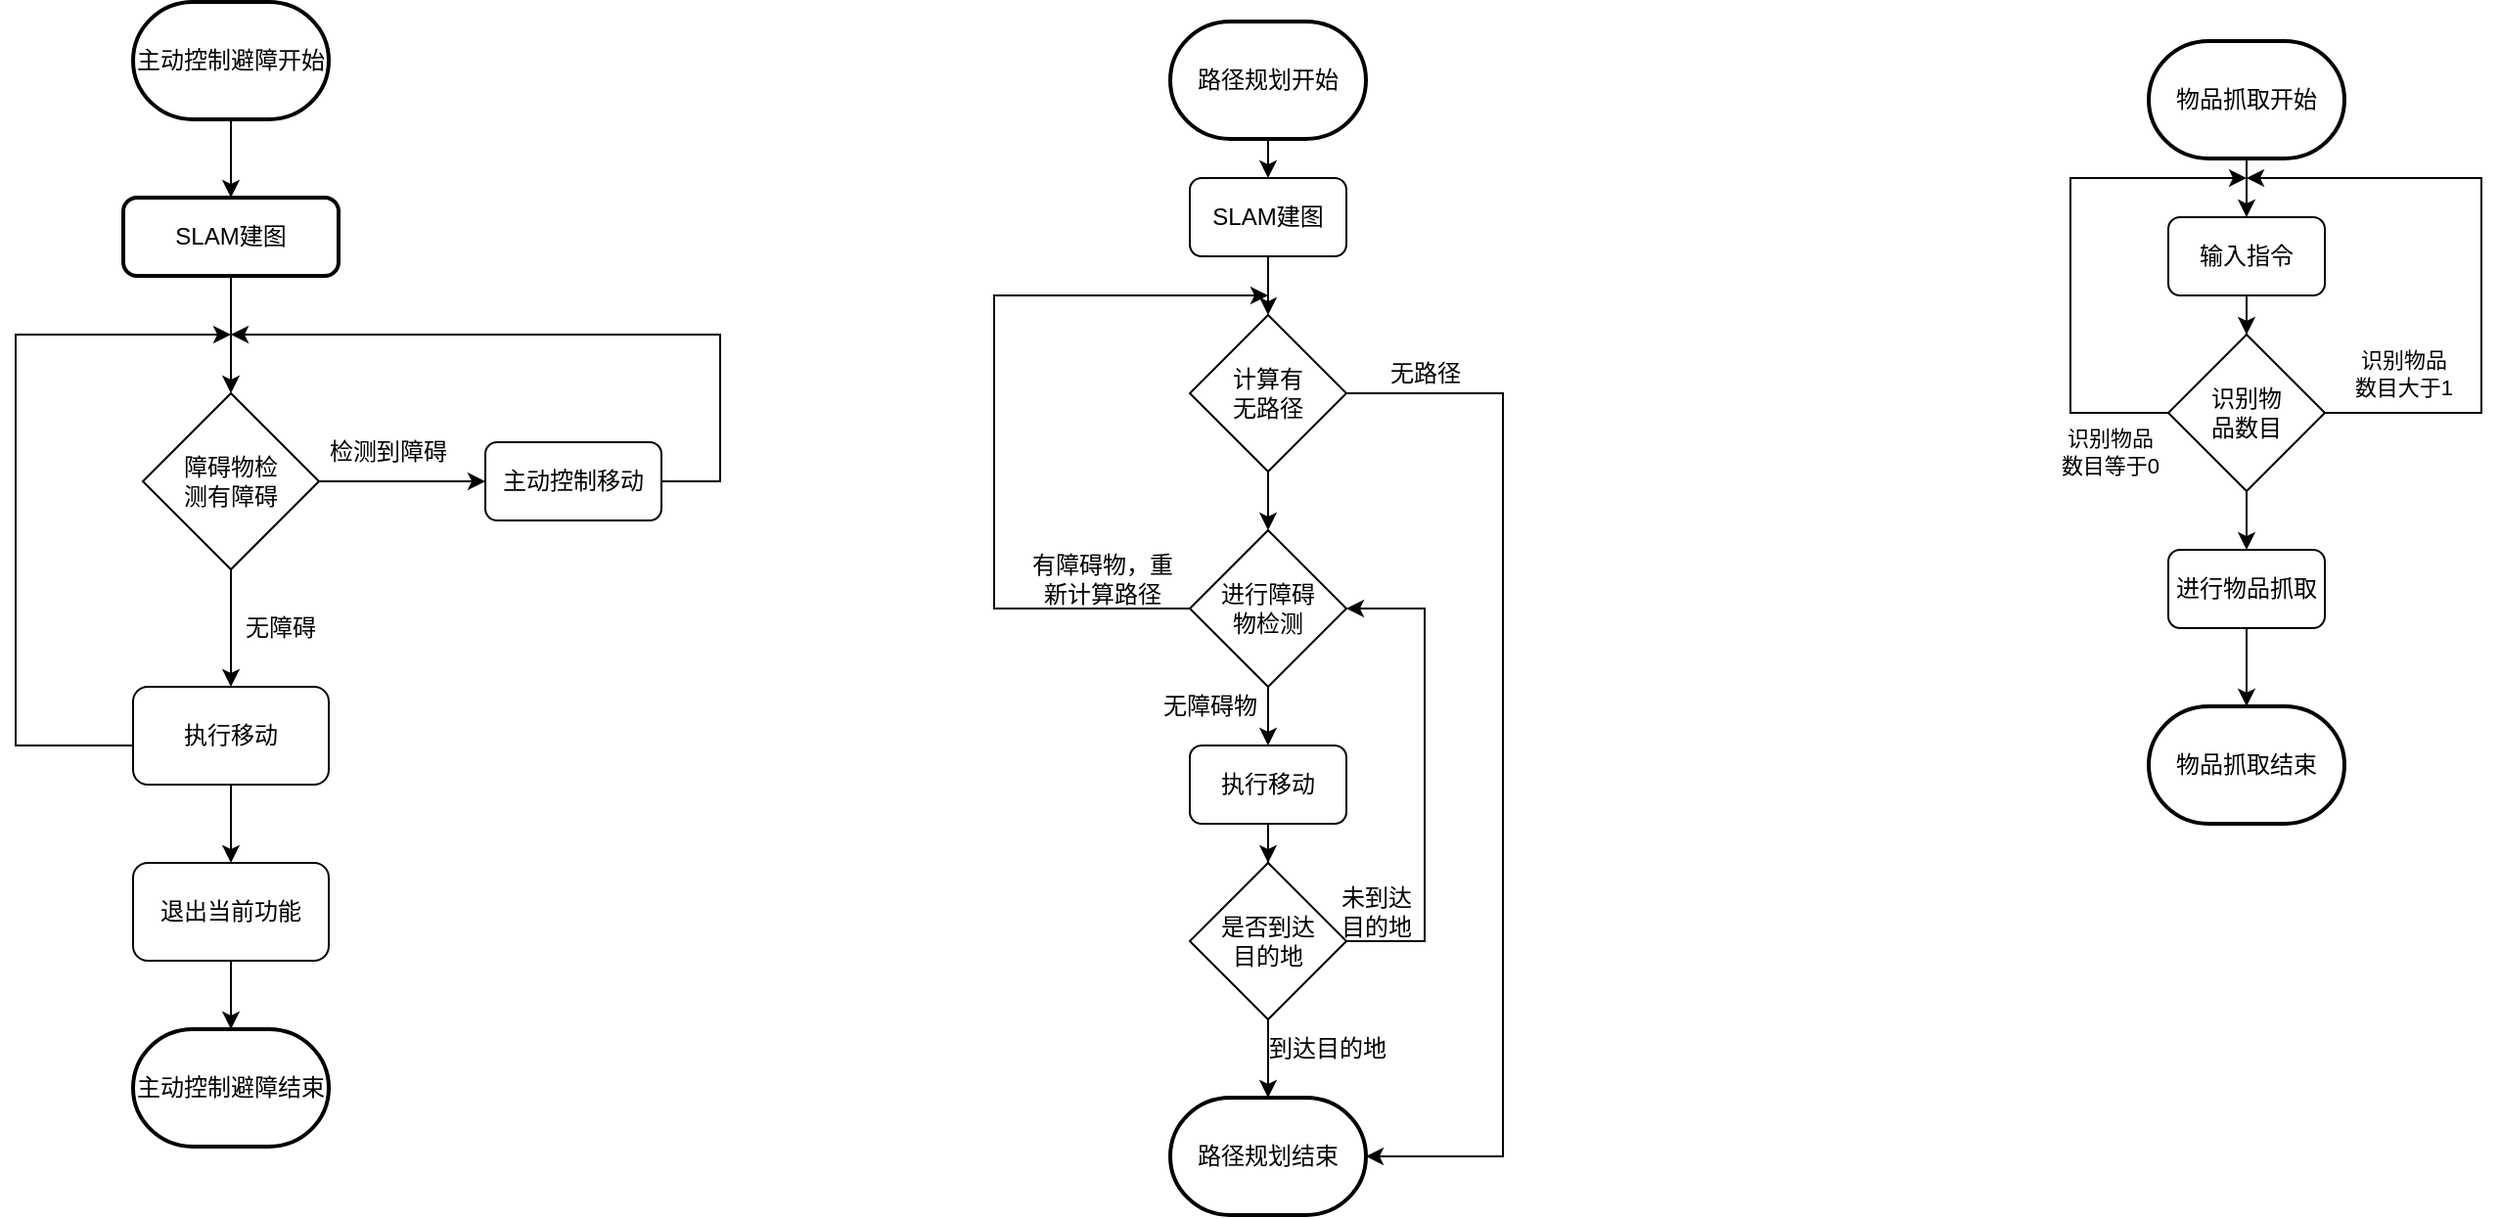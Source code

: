 <mxfile version="12.9.14" type="device" pages="3"><diagram id="C5RBs43oDa-KdzZeNtuy" name="Page-1"><mxGraphModel dx="920" dy="514" grid="1" gridSize="10" guides="1" tooltips="1" connect="1" arrows="1" fold="1" page="1" pageScale="1" pageWidth="3300" pageHeight="4681" math="0" shadow="0"><root><mxCell id="WIyWlLk6GJQsqaUBKTNV-0"/><mxCell id="WIyWlLk6GJQsqaUBKTNV-1" parent="WIyWlLk6GJQsqaUBKTNV-0"/><mxCell id="V5_EeG4svaWIVOtKFtcC-7" style="edgeStyle=orthogonalEdgeStyle;rounded=0;orthogonalLoop=1;jettySize=auto;html=1;entryX=0.5;entryY=0;entryDx=0;entryDy=0;" edge="1" parent="WIyWlLk6GJQsqaUBKTNV-1" source="V5_EeG4svaWIVOtKFtcC-1" target="V5_EeG4svaWIVOtKFtcC-6"><mxGeometry relative="1" as="geometry"/></mxCell><mxCell id="V5_EeG4svaWIVOtKFtcC-1" value="主动控制避障开始" style="strokeWidth=2;html=1;shape=mxgraph.flowchart.terminator;whiteSpace=wrap;" vertex="1" parent="WIyWlLk6GJQsqaUBKTNV-1"><mxGeometry x="170" y="60" width="100" height="60" as="geometry"/></mxCell><mxCell id="V5_EeG4svaWIVOtKFtcC-2" value="主动控制避障结束" style="strokeWidth=2;html=1;shape=mxgraph.flowchart.terminator;whiteSpace=wrap;" vertex="1" parent="WIyWlLk6GJQsqaUBKTNV-1"><mxGeometry x="170" y="585" width="100" height="60" as="geometry"/></mxCell><mxCell id="V5_EeG4svaWIVOtKFtcC-16" style="edgeStyle=orthogonalEdgeStyle;rounded=0;orthogonalLoop=1;jettySize=auto;html=1;exitX=0.5;exitY=1;exitDx=0;exitDy=0;entryX=0.5;entryY=0;entryDx=0;entryDy=0;" edge="1" parent="WIyWlLk6GJQsqaUBKTNV-1" source="V5_EeG4svaWIVOtKFtcC-6" target="V5_EeG4svaWIVOtKFtcC-9"><mxGeometry relative="1" as="geometry"/></mxCell><mxCell id="V5_EeG4svaWIVOtKFtcC-6" value="SLAM建图" style="rounded=1;whiteSpace=wrap;html=1;absoluteArcSize=1;arcSize=14;strokeWidth=2;" vertex="1" parent="WIyWlLk6GJQsqaUBKTNV-1"><mxGeometry x="165" y="160" width="110" height="40" as="geometry"/></mxCell><mxCell id="V5_EeG4svaWIVOtKFtcC-12" style="edgeStyle=orthogonalEdgeStyle;rounded=0;orthogonalLoop=1;jettySize=auto;html=1;entryX=0.5;entryY=0;entryDx=0;entryDy=0;" edge="1" parent="WIyWlLk6GJQsqaUBKTNV-1" source="V5_EeG4svaWIVOtKFtcC-9" target="V5_EeG4svaWIVOtKFtcC-10"><mxGeometry relative="1" as="geometry"/></mxCell><mxCell id="V5_EeG4svaWIVOtKFtcC-22" style="edgeStyle=orthogonalEdgeStyle;rounded=0;orthogonalLoop=1;jettySize=auto;html=1;entryX=0;entryY=0.5;entryDx=0;entryDy=0;" edge="1" parent="WIyWlLk6GJQsqaUBKTNV-1" source="V5_EeG4svaWIVOtKFtcC-9" target="V5_EeG4svaWIVOtKFtcC-20"><mxGeometry relative="1" as="geometry"/></mxCell><mxCell id="V5_EeG4svaWIVOtKFtcC-9" value="障碍物检&lt;br&gt;测有障碍" style="rhombus;whiteSpace=wrap;html=1;" vertex="1" parent="WIyWlLk6GJQsqaUBKTNV-1"><mxGeometry x="175" y="260" width="90" height="90" as="geometry"/></mxCell><mxCell id="V5_EeG4svaWIVOtKFtcC-18" style="edgeStyle=orthogonalEdgeStyle;rounded=0;orthogonalLoop=1;jettySize=auto;html=1;" edge="1" parent="WIyWlLk6GJQsqaUBKTNV-1" source="V5_EeG4svaWIVOtKFtcC-10"><mxGeometry relative="1" as="geometry"><mxPoint x="220" y="230" as="targetPoint"/><Array as="points"><mxPoint x="110" y="440"/><mxPoint x="110" y="230"/></Array></mxGeometry></mxCell><mxCell id="V5_EeG4svaWIVOtKFtcC-19" style="edgeStyle=orthogonalEdgeStyle;rounded=0;orthogonalLoop=1;jettySize=auto;html=1;" edge="1" parent="WIyWlLk6GJQsqaUBKTNV-1" source="V5_EeG4svaWIVOtKFtcC-10" target="V5_EeG4svaWIVOtKFtcC-13"><mxGeometry relative="1" as="geometry"/></mxCell><mxCell id="V5_EeG4svaWIVOtKFtcC-10" value="执行移动" style="rounded=1;whiteSpace=wrap;html=1;" vertex="1" parent="WIyWlLk6GJQsqaUBKTNV-1"><mxGeometry x="170" y="410" width="100" height="50" as="geometry"/></mxCell><mxCell id="V5_EeG4svaWIVOtKFtcC-14" style="edgeStyle=orthogonalEdgeStyle;rounded=0;orthogonalLoop=1;jettySize=auto;html=1;entryX=0.5;entryY=0;entryDx=0;entryDy=0;entryPerimeter=0;" edge="1" parent="WIyWlLk6GJQsqaUBKTNV-1" source="V5_EeG4svaWIVOtKFtcC-13" target="V5_EeG4svaWIVOtKFtcC-2"><mxGeometry relative="1" as="geometry"/></mxCell><mxCell id="V5_EeG4svaWIVOtKFtcC-13" value="退出当前功能" style="rounded=1;whiteSpace=wrap;html=1;" vertex="1" parent="WIyWlLk6GJQsqaUBKTNV-1"><mxGeometry x="170" y="500" width="100" height="50" as="geometry"/></mxCell><mxCell id="V5_EeG4svaWIVOtKFtcC-17" value="无障碍" style="text;html=1;resizable=0;autosize=1;align=center;verticalAlign=middle;points=[];fillColor=none;strokeColor=none;rounded=0;" vertex="1" parent="WIyWlLk6GJQsqaUBKTNV-1"><mxGeometry x="220" y="370" width="50" height="20" as="geometry"/></mxCell><mxCell id="V5_EeG4svaWIVOtKFtcC-24" style="edgeStyle=orthogonalEdgeStyle;rounded=0;orthogonalLoop=1;jettySize=auto;html=1;" edge="1" parent="WIyWlLk6GJQsqaUBKTNV-1" source="V5_EeG4svaWIVOtKFtcC-20"><mxGeometry relative="1" as="geometry"><mxPoint x="220" y="230" as="targetPoint"/><Array as="points"><mxPoint x="470" y="305"/><mxPoint x="470" y="230"/></Array></mxGeometry></mxCell><mxCell id="V5_EeG4svaWIVOtKFtcC-20" value="主动控制移动" style="rounded=1;whiteSpace=wrap;html=1;" vertex="1" parent="WIyWlLk6GJQsqaUBKTNV-1"><mxGeometry x="350" y="285" width="90" height="40" as="geometry"/></mxCell><mxCell id="V5_EeG4svaWIVOtKFtcC-23" value="检测到障碍" style="text;html=1;resizable=0;autosize=1;align=center;verticalAlign=middle;points=[];fillColor=none;strokeColor=none;rounded=0;" vertex="1" parent="WIyWlLk6GJQsqaUBKTNV-1"><mxGeometry x="260" y="280" width="80" height="20" as="geometry"/></mxCell><mxCell id="V5_EeG4svaWIVOtKFtcC-28" style="edgeStyle=orthogonalEdgeStyle;rounded=0;orthogonalLoop=1;jettySize=auto;html=1;exitX=0.5;exitY=1;exitDx=0;exitDy=0;exitPerimeter=0;entryX=0.5;entryY=0;entryDx=0;entryDy=0;" edge="1" parent="WIyWlLk6GJQsqaUBKTNV-1" source="V5_EeG4svaWIVOtKFtcC-25" target="V5_EeG4svaWIVOtKFtcC-27"><mxGeometry relative="1" as="geometry"/></mxCell><mxCell id="V5_EeG4svaWIVOtKFtcC-25" value="路径规划开始" style="strokeWidth=2;html=1;shape=mxgraph.flowchart.terminator;whiteSpace=wrap;" vertex="1" parent="WIyWlLk6GJQsqaUBKTNV-1"><mxGeometry x="700" y="70" width="100" height="60" as="geometry"/></mxCell><mxCell id="V5_EeG4svaWIVOtKFtcC-26" value="路径规划结束" style="strokeWidth=2;html=1;shape=mxgraph.flowchart.terminator;whiteSpace=wrap;" vertex="1" parent="WIyWlLk6GJQsqaUBKTNV-1"><mxGeometry x="700" y="620" width="100" height="60" as="geometry"/></mxCell><mxCell id="V5_EeG4svaWIVOtKFtcC-32" style="edgeStyle=orthogonalEdgeStyle;rounded=0;orthogonalLoop=1;jettySize=auto;html=1;exitX=0.5;exitY=1;exitDx=0;exitDy=0;entryX=0.5;entryY=0;entryDx=0;entryDy=0;" edge="1" parent="WIyWlLk6GJQsqaUBKTNV-1" source="V5_EeG4svaWIVOtKFtcC-27" target="V5_EeG4svaWIVOtKFtcC-33"><mxGeometry relative="1" as="geometry"><mxPoint x="750" y="220" as="targetPoint"/></mxGeometry></mxCell><mxCell id="V5_EeG4svaWIVOtKFtcC-27" value="SLAM建图" style="rounded=1;whiteSpace=wrap;html=1;" vertex="1" parent="WIyWlLk6GJQsqaUBKTNV-1"><mxGeometry x="710" y="150" width="80" height="40" as="geometry"/></mxCell><mxCell id="V5_EeG4svaWIVOtKFtcC-34" style="edgeStyle=orthogonalEdgeStyle;rounded=0;orthogonalLoop=1;jettySize=auto;html=1;entryX=1;entryY=0.5;entryDx=0;entryDy=0;entryPerimeter=0;" edge="1" parent="WIyWlLk6GJQsqaUBKTNV-1" source="V5_EeG4svaWIVOtKFtcC-33" target="V5_EeG4svaWIVOtKFtcC-26"><mxGeometry relative="1" as="geometry"><mxPoint x="860" y="450" as="targetPoint"/><Array as="points"><mxPoint x="870" y="260"/><mxPoint x="870" y="650"/></Array></mxGeometry></mxCell><mxCell id="V5_EeG4svaWIVOtKFtcC-37" style="edgeStyle=orthogonalEdgeStyle;rounded=0;orthogonalLoop=1;jettySize=auto;html=1;exitX=0.5;exitY=1;exitDx=0;exitDy=0;entryX=0.5;entryY=0;entryDx=0;entryDy=0;" edge="1" parent="WIyWlLk6GJQsqaUBKTNV-1" source="V5_EeG4svaWIVOtKFtcC-33" target="V5_EeG4svaWIVOtKFtcC-36"><mxGeometry relative="1" as="geometry"/></mxCell><mxCell id="V5_EeG4svaWIVOtKFtcC-33" value="计算有&lt;br&gt;无路径" style="rhombus;whiteSpace=wrap;html=1;" vertex="1" parent="WIyWlLk6GJQsqaUBKTNV-1"><mxGeometry x="710" y="220" width="80" height="80" as="geometry"/></mxCell><mxCell id="V5_EeG4svaWIVOtKFtcC-35" value="无路径" style="text;html=1;resizable=0;autosize=1;align=center;verticalAlign=middle;points=[];fillColor=none;strokeColor=none;rounded=0;" vertex="1" parent="WIyWlLk6GJQsqaUBKTNV-1"><mxGeometry x="805" y="240" width="50" height="20" as="geometry"/></mxCell><mxCell id="V5_EeG4svaWIVOtKFtcC-38" style="edgeStyle=orthogonalEdgeStyle;rounded=0;orthogonalLoop=1;jettySize=auto;html=1;" edge="1" parent="WIyWlLk6GJQsqaUBKTNV-1" source="V5_EeG4svaWIVOtKFtcC-36"><mxGeometry relative="1" as="geometry"><mxPoint x="750" y="210" as="targetPoint"/><Array as="points"><mxPoint x="610" y="370"/><mxPoint x="610" y="210"/></Array></mxGeometry></mxCell><mxCell id="V5_EeG4svaWIVOtKFtcC-43" style="edgeStyle=orthogonalEdgeStyle;rounded=0;orthogonalLoop=1;jettySize=auto;html=1;entryX=0.5;entryY=0;entryDx=0;entryDy=0;" edge="1" parent="WIyWlLk6GJQsqaUBKTNV-1" source="V5_EeG4svaWIVOtKFtcC-36" target="V5_EeG4svaWIVOtKFtcC-42"><mxGeometry relative="1" as="geometry"/></mxCell><mxCell id="V5_EeG4svaWIVOtKFtcC-36" value="进行障碍&lt;br&gt;物检测" style="rhombus;whiteSpace=wrap;html=1;" vertex="1" parent="WIyWlLk6GJQsqaUBKTNV-1"><mxGeometry x="710" y="330" width="80" height="80" as="geometry"/></mxCell><mxCell id="V5_EeG4svaWIVOtKFtcC-39" value="有障碍物，重&lt;br&gt;新计算路径" style="text;html=1;align=center;verticalAlign=middle;resizable=0;points=[];autosize=1;" vertex="1" parent="WIyWlLk6GJQsqaUBKTNV-1"><mxGeometry x="620" y="340" width="90" height="30" as="geometry"/></mxCell><mxCell id="V5_EeG4svaWIVOtKFtcC-49" style="edgeStyle=orthogonalEdgeStyle;rounded=0;orthogonalLoop=1;jettySize=auto;html=1;entryX=0.5;entryY=0;entryDx=0;entryDy=0;" edge="1" parent="WIyWlLk6GJQsqaUBKTNV-1" source="V5_EeG4svaWIVOtKFtcC-42" target="V5_EeG4svaWIVOtKFtcC-44"><mxGeometry relative="1" as="geometry"/></mxCell><mxCell id="V5_EeG4svaWIVOtKFtcC-42" value="执行移动" style="rounded=1;whiteSpace=wrap;html=1;" vertex="1" parent="WIyWlLk6GJQsqaUBKTNV-1"><mxGeometry x="710" y="440" width="80" height="40" as="geometry"/></mxCell><mxCell id="V5_EeG4svaWIVOtKFtcC-45" style="edgeStyle=orthogonalEdgeStyle;rounded=0;orthogonalLoop=1;jettySize=auto;html=1;entryX=0.5;entryY=0;entryDx=0;entryDy=0;entryPerimeter=0;" edge="1" parent="WIyWlLk6GJQsqaUBKTNV-1" source="V5_EeG4svaWIVOtKFtcC-44" target="V5_EeG4svaWIVOtKFtcC-26"><mxGeometry relative="1" as="geometry"/></mxCell><mxCell id="V5_EeG4svaWIVOtKFtcC-50" style="edgeStyle=orthogonalEdgeStyle;rounded=0;orthogonalLoop=1;jettySize=auto;html=1;entryX=1;entryY=0.5;entryDx=0;entryDy=0;" edge="1" parent="WIyWlLk6GJQsqaUBKTNV-1" source="V5_EeG4svaWIVOtKFtcC-44" target="V5_EeG4svaWIVOtKFtcC-36"><mxGeometry relative="1" as="geometry"><mxPoint x="830" y="370" as="targetPoint"/><Array as="points"><mxPoint x="830" y="540"/><mxPoint x="830" y="370"/></Array></mxGeometry></mxCell><mxCell id="V5_EeG4svaWIVOtKFtcC-44" value="是否到达&lt;br&gt;目的地" style="rhombus;whiteSpace=wrap;html=1;" vertex="1" parent="WIyWlLk6GJQsqaUBKTNV-1"><mxGeometry x="710" y="500" width="80" height="80" as="geometry"/></mxCell><mxCell id="V5_EeG4svaWIVOtKFtcC-47" value="到达目的地" style="text;html=1;align=center;verticalAlign=middle;resizable=0;points=[];autosize=1;" vertex="1" parent="WIyWlLk6GJQsqaUBKTNV-1"><mxGeometry x="740" y="585" width="80" height="20" as="geometry"/></mxCell><mxCell id="V5_EeG4svaWIVOtKFtcC-51" value="无障碍物" style="text;html=1;align=center;verticalAlign=middle;resizable=0;points=[];autosize=1;" vertex="1" parent="WIyWlLk6GJQsqaUBKTNV-1"><mxGeometry x="690" y="410" width="60" height="20" as="geometry"/></mxCell><mxCell id="V5_EeG4svaWIVOtKFtcC-52" value="未到达&lt;br&gt;目的地" style="text;html=1;align=center;verticalAlign=middle;resizable=0;points=[];autosize=1;" vertex="1" parent="WIyWlLk6GJQsqaUBKTNV-1"><mxGeometry x="780" y="510" width="50" height="30" as="geometry"/></mxCell><mxCell id="V5_EeG4svaWIVOtKFtcC-56" style="edgeStyle=orthogonalEdgeStyle;rounded=0;orthogonalLoop=1;jettySize=auto;html=1;entryX=0.5;entryY=0;entryDx=0;entryDy=0;" edge="1" parent="WIyWlLk6GJQsqaUBKTNV-1" source="V5_EeG4svaWIVOtKFtcC-53" target="V5_EeG4svaWIVOtKFtcC-54"><mxGeometry relative="1" as="geometry"/></mxCell><mxCell id="V5_EeG4svaWIVOtKFtcC-53" value="物品抓取开始" style="strokeWidth=2;html=1;shape=mxgraph.flowchart.terminator;whiteSpace=wrap;" vertex="1" parent="WIyWlLk6GJQsqaUBKTNV-1"><mxGeometry x="1200" y="80" width="100" height="60" as="geometry"/></mxCell><mxCell id="V5_EeG4svaWIVOtKFtcC-60" style="edgeStyle=orthogonalEdgeStyle;rounded=0;orthogonalLoop=1;jettySize=auto;html=1;entryX=0.5;entryY=0;entryDx=0;entryDy=0;" edge="1" parent="WIyWlLk6GJQsqaUBKTNV-1" source="V5_EeG4svaWIVOtKFtcC-54" target="V5_EeG4svaWIVOtKFtcC-57"><mxGeometry relative="1" as="geometry"/></mxCell><mxCell id="V5_EeG4svaWIVOtKFtcC-54" value="输入指令" style="rounded=1;whiteSpace=wrap;html=1;" vertex="1" parent="WIyWlLk6GJQsqaUBKTNV-1"><mxGeometry x="1210" y="170" width="80" height="40" as="geometry"/></mxCell><mxCell id="V5_EeG4svaWIVOtKFtcC-58" style="edgeStyle=orthogonalEdgeStyle;rounded=0;orthogonalLoop=1;jettySize=auto;html=1;" edge="1" parent="WIyWlLk6GJQsqaUBKTNV-1" source="V5_EeG4svaWIVOtKFtcC-57"><mxGeometry relative="1" as="geometry"><mxPoint x="1250" y="150" as="targetPoint"/><Array as="points"><mxPoint x="1370" y="270"/><mxPoint x="1370" y="150"/></Array></mxGeometry></mxCell><mxCell id="V5_EeG4svaWIVOtKFtcC-59" value="识别物品&lt;br&gt;数目大于1" style="edgeLabel;html=1;align=center;verticalAlign=middle;resizable=0;points=[];" vertex="1" connectable="0" parent="V5_EeG4svaWIVOtKFtcC-58"><mxGeometry x="-0.819" y="-1" relative="1" as="geometry"><mxPoint x="11" y="-21" as="offset"/></mxGeometry></mxCell><mxCell id="V5_EeG4svaWIVOtKFtcC-61" style="edgeStyle=orthogonalEdgeStyle;rounded=0;orthogonalLoop=1;jettySize=auto;html=1;" edge="1" parent="WIyWlLk6GJQsqaUBKTNV-1" source="V5_EeG4svaWIVOtKFtcC-57"><mxGeometry relative="1" as="geometry"><mxPoint x="1250" y="150" as="targetPoint"/><Array as="points"><mxPoint x="1160" y="270"/><mxPoint x="1160" y="150"/></Array></mxGeometry></mxCell><mxCell id="V5_EeG4svaWIVOtKFtcC-62" value="识别物品&lt;br&gt;数目等于0" style="edgeLabel;html=1;align=center;verticalAlign=middle;resizable=0;points=[];" vertex="1" connectable="0" parent="V5_EeG4svaWIVOtKFtcC-61"><mxGeometry x="-0.892" relative="1" as="geometry"><mxPoint x="-16" y="20" as="offset"/></mxGeometry></mxCell><mxCell id="V5_EeG4svaWIVOtKFtcC-64" style="edgeStyle=orthogonalEdgeStyle;rounded=0;orthogonalLoop=1;jettySize=auto;html=1;entryX=0.5;entryY=0;entryDx=0;entryDy=0;" edge="1" parent="WIyWlLk6GJQsqaUBKTNV-1" source="V5_EeG4svaWIVOtKFtcC-57" target="V5_EeG4svaWIVOtKFtcC-63"><mxGeometry relative="1" as="geometry"/></mxCell><mxCell id="V5_EeG4svaWIVOtKFtcC-57" value="识别物&lt;br&gt;品数目" style="rhombus;whiteSpace=wrap;html=1;" vertex="1" parent="WIyWlLk6GJQsqaUBKTNV-1"><mxGeometry x="1210" y="230" width="80" height="80" as="geometry"/></mxCell><mxCell id="V5_EeG4svaWIVOtKFtcC-66" style="edgeStyle=orthogonalEdgeStyle;rounded=0;orthogonalLoop=1;jettySize=auto;html=1;entryX=0.5;entryY=0;entryDx=0;entryDy=0;entryPerimeter=0;" edge="1" parent="WIyWlLk6GJQsqaUBKTNV-1" source="V5_EeG4svaWIVOtKFtcC-63" target="V5_EeG4svaWIVOtKFtcC-65"><mxGeometry relative="1" as="geometry"/></mxCell><mxCell id="V5_EeG4svaWIVOtKFtcC-63" value="进行物品抓取" style="rounded=1;whiteSpace=wrap;html=1;" vertex="1" parent="WIyWlLk6GJQsqaUBKTNV-1"><mxGeometry x="1210" y="340" width="80" height="40" as="geometry"/></mxCell><mxCell id="V5_EeG4svaWIVOtKFtcC-65" value="物品抓取结束" style="strokeWidth=2;html=1;shape=mxgraph.flowchart.terminator;whiteSpace=wrap;" vertex="1" parent="WIyWlLk6GJQsqaUBKTNV-1"><mxGeometry x="1200" y="420" width="100" height="60" as="geometry"/></mxCell></root></mxGraphModel></diagram><diagram id="ShM_aHDUrU3l25Rllg8T" name="第 2 页"><mxGraphModel dx="782" dy="437" grid="1" gridSize="10" guides="1" tooltips="1" connect="1" arrows="1" fold="1" page="1" pageScale="1" pageWidth="3300" pageHeight="4681" math="0" shadow="0"><root><mxCell id="wKU4U4TMYT4e6jF-59Jt-0"/><mxCell id="wKU4U4TMYT4e6jF-59Jt-1" parent="wKU4U4TMYT4e6jF-59Jt-0"/><mxCell id="VejALt9pllg6I3UsW2gC-3" style="edgeStyle=orthogonalEdgeStyle;rounded=0;orthogonalLoop=1;jettySize=auto;html=1;entryX=0.5;entryY=0;entryDx=0;entryDy=0;" edge="1" parent="wKU4U4TMYT4e6jF-59Jt-1" source="VejALt9pllg6I3UsW2gC-0" target="VejALt9pllg6I3UsW2gC-2"><mxGeometry relative="1" as="geometry"/></mxCell><mxCell id="VejALt9pllg6I3UsW2gC-0" value="开始移动" style="strokeWidth=2;html=1;shape=mxgraph.flowchart.terminator;whiteSpace=wrap;" vertex="1" parent="wKU4U4TMYT4e6jF-59Jt-1"><mxGeometry x="230" y="120" width="100" height="60" as="geometry"/></mxCell><mxCell id="VejALt9pllg6I3UsW2gC-1" value="停止移动" style="strokeWidth=2;html=1;shape=mxgraph.flowchart.terminator;whiteSpace=wrap;" vertex="1" parent="wKU4U4TMYT4e6jF-59Jt-1"><mxGeometry x="230" y="340" width="100" height="60" as="geometry"/></mxCell><mxCell id="VejALt9pllg6I3UsW2gC-4" style="edgeStyle=orthogonalEdgeStyle;rounded=0;orthogonalLoop=1;jettySize=auto;html=1;entryX=0.5;entryY=0;entryDx=0;entryDy=0;entryPerimeter=0;" edge="1" parent="wKU4U4TMYT4e6jF-59Jt-1" source="VejALt9pllg6I3UsW2gC-2" target="VejALt9pllg6I3UsW2gC-1"><mxGeometry relative="1" as="geometry"/></mxCell><mxCell id="VejALt9pllg6I3UsW2gC-7" style="edgeStyle=orthogonalEdgeStyle;rounded=0;orthogonalLoop=1;jettySize=auto;html=1;entryX=0;entryY=0.5;entryDx=0;entryDy=0;" edge="1" parent="wKU4U4TMYT4e6jF-59Jt-1" source="VejALt9pllg6I3UsW2gC-2" target="VejALt9pllg6I3UsW2gC-6"><mxGeometry relative="1" as="geometry"/></mxCell><mxCell id="VejALt9pllg6I3UsW2gC-2" value="移动是否&lt;br&gt;被终止" style="rhombus;whiteSpace=wrap;html=1;" vertex="1" parent="wKU4U4TMYT4e6jF-59Jt-1"><mxGeometry x="240" y="220" width="80" height="80" as="geometry"/></mxCell><mxCell id="VejALt9pllg6I3UsW2gC-5" value="移动被终止" style="text;html=1;align=center;verticalAlign=middle;resizable=0;points=[];autosize=1;" vertex="1" parent="wKU4U4TMYT4e6jF-59Jt-1"><mxGeometry x="280" y="300" width="80" height="20" as="geometry"/></mxCell><mxCell id="VejALt9pllg6I3UsW2gC-9" style="edgeStyle=orthogonalEdgeStyle;rounded=0;orthogonalLoop=1;jettySize=auto;html=1;" edge="1" parent="wKU4U4TMYT4e6jF-59Jt-1" source="VejALt9pllg6I3UsW2gC-6"><mxGeometry relative="1" as="geometry"><mxPoint x="280" y="190" as="targetPoint"/><Array as="points"><mxPoint x="440" y="190"/></Array></mxGeometry></mxCell><mxCell id="VejALt9pllg6I3UsW2gC-6" value="按照程序设定参数移动一次" style="rounded=1;whiteSpace=wrap;html=1;" vertex="1" parent="wKU4U4TMYT4e6jF-59Jt-1"><mxGeometry x="400" y="240" width="90" height="40" as="geometry"/></mxCell><mxCell id="VejALt9pllg6I3UsW2gC-8" value="移动未被终止" style="text;html=1;align=center;verticalAlign=middle;resizable=0;points=[];autosize=1;" vertex="1" parent="wKU4U4TMYT4e6jF-59Jt-1"><mxGeometry x="310" y="230" width="90" height="20" as="geometry"/></mxCell><mxCell id="VejALt9pllg6I3UsW2gC-10" value="建图结束" style="strokeWidth=2;html=1;shape=mxgraph.flowchart.terminator;whiteSpace=wrap;" vertex="1" parent="wKU4U4TMYT4e6jF-59Jt-1"><mxGeometry x="690" y="500" width="100" height="60" as="geometry"/></mxCell><mxCell id="VejALt9pllg6I3UsW2gC-21" style="edgeStyle=orthogonalEdgeStyle;rounded=0;orthogonalLoop=1;jettySize=auto;html=1;entryX=0.5;entryY=0;entryDx=0;entryDy=0;" edge="1" parent="wKU4U4TMYT4e6jF-59Jt-1" source="VejALt9pllg6I3UsW2gC-11" target="VejALt9pllg6I3UsW2gC-12"><mxGeometry relative="1" as="geometry"/></mxCell><mxCell id="VejALt9pllg6I3UsW2gC-11" value="开始SLAM建图" style="strokeWidth=2;html=1;shape=mxgraph.flowchart.terminator;whiteSpace=wrap;" vertex="1" parent="wKU4U4TMYT4e6jF-59Jt-1"><mxGeometry x="690" y="130" width="100" height="60" as="geometry"/></mxCell><mxCell id="VejALt9pllg6I3UsW2gC-15" style="edgeStyle=orthogonalEdgeStyle;rounded=0;orthogonalLoop=1;jettySize=auto;html=1;entryX=0.5;entryY=0;entryDx=0;entryDy=0;" edge="1" parent="wKU4U4TMYT4e6jF-59Jt-1" source="VejALt9pllg6I3UsW2gC-12" target="VejALt9pllg6I3UsW2gC-13"><mxGeometry relative="1" as="geometry"/></mxCell><mxCell id="VejALt9pllg6I3UsW2gC-12" value="调用内部建图算法" style="rounded=1;whiteSpace=wrap;html=1;" vertex="1" parent="wKU4U4TMYT4e6jF-59Jt-1"><mxGeometry x="695" y="230" width="90" height="40" as="geometry"/></mxCell><mxCell id="VejALt9pllg6I3UsW2gC-16" style="edgeStyle=orthogonalEdgeStyle;rounded=0;orthogonalLoop=1;jettySize=auto;html=1;entryX=0.5;entryY=0;entryDx=0;entryDy=0;" edge="1" parent="wKU4U4TMYT4e6jF-59Jt-1" source="VejALt9pllg6I3UsW2gC-13" target="VejALt9pllg6I3UsW2gC-14"><mxGeometry relative="1" as="geometry"/></mxCell><mxCell id="VejALt9pllg6I3UsW2gC-13" value="移动机器人并观察生成图像信息" style="rounded=1;whiteSpace=wrap;html=1;" vertex="1" parent="wKU4U4TMYT4e6jF-59Jt-1"><mxGeometry x="695" y="310" width="90" height="40" as="geometry"/></mxCell><mxCell id="VejALt9pllg6I3UsW2gC-17" style="edgeStyle=orthogonalEdgeStyle;rounded=0;orthogonalLoop=1;jettySize=auto;html=1;entryX=0.5;entryY=0;entryDx=0;entryDy=0;entryPerimeter=0;" edge="1" parent="wKU4U4TMYT4e6jF-59Jt-1" source="VejALt9pllg6I3UsW2gC-14" target="VejALt9pllg6I3UsW2gC-10"><mxGeometry relative="1" as="geometry"/></mxCell><mxCell id="VejALt9pllg6I3UsW2gC-19" style="edgeStyle=orthogonalEdgeStyle;rounded=0;orthogonalLoop=1;jettySize=auto;html=1;exitX=1;exitY=0.5;exitDx=0;exitDy=0;" edge="1" parent="wKU4U4TMYT4e6jF-59Jt-1" source="VejALt9pllg6I3UsW2gC-14"><mxGeometry relative="1" as="geometry"><mxPoint x="740" y="290" as="targetPoint"/><Array as="points"><mxPoint x="820" y="430"/><mxPoint x="820" y="290"/></Array></mxGeometry></mxCell><mxCell id="VejALt9pllg6I3UsW2gC-14" value="机器人是否对当前所有区域建模完成" style="rhombus;whiteSpace=wrap;html=1;" vertex="1" parent="wKU4U4TMYT4e6jF-59Jt-1"><mxGeometry x="700" y="390" width="80" height="80" as="geometry"/></mxCell><mxCell id="VejALt9pllg6I3UsW2gC-18" value="是" style="text;html=1;align=center;verticalAlign=middle;resizable=0;points=[];autosize=1;" vertex="1" parent="wKU4U4TMYT4e6jF-59Jt-1"><mxGeometry x="750" y="470" width="30" height="20" as="geometry"/></mxCell><mxCell id="VejALt9pllg6I3UsW2gC-20" value="否" style="text;html=1;align=center;verticalAlign=middle;resizable=0;points=[];autosize=1;" vertex="1" parent="wKU4U4TMYT4e6jF-59Jt-1"><mxGeometry x="785" y="410" width="30" height="20" as="geometry"/></mxCell><mxCell id="GL5F-CVKgJUx43btEvi7-0" style="edgeStyle=orthogonalEdgeStyle;rounded=0;orthogonalLoop=1;jettySize=auto;html=1;entryX=0.5;entryY=0;entryDx=0;entryDy=0;" edge="1" parent="wKU4U4TMYT4e6jF-59Jt-1" source="VejALt9pllg6I3UsW2gC-22" target="rB0-CdhrYOFsYE9HKAas-0"><mxGeometry relative="1" as="geometry"/></mxCell><mxCell id="VejALt9pllg6I3UsW2gC-22" value="开始障碍检测" style="strokeWidth=2;html=1;shape=mxgraph.flowchart.terminator;whiteSpace=wrap;" vertex="1" parent="wKU4U4TMYT4e6jF-59Jt-1"><mxGeometry x="960" y="140" width="100" height="60" as="geometry"/></mxCell><mxCell id="GL5F-CVKgJUx43btEvi7-2" style="edgeStyle=orthogonalEdgeStyle;rounded=0;orthogonalLoop=1;jettySize=auto;html=1;entryX=0.5;entryY=0;entryDx=0;entryDy=0;" edge="1" parent="wKU4U4TMYT4e6jF-59Jt-1" source="rB0-CdhrYOFsYE9HKAas-0" target="GL5F-CVKgJUx43btEvi7-1"><mxGeometry relative="1" as="geometry"/></mxCell><mxCell id="rB0-CdhrYOFsYE9HKAas-0" value="开启监听" style="rounded=1;whiteSpace=wrap;html=1;" vertex="1" parent="wKU4U4TMYT4e6jF-59Jt-1"><mxGeometry x="965" y="240" width="90" height="40" as="geometry"/></mxCell><mxCell id="mLpTBOhy4yTQvzZRhg6U-1" style="edgeStyle=orthogonalEdgeStyle;rounded=0;orthogonalLoop=1;jettySize=auto;html=1;entryX=0.5;entryY=0;entryDx=0;entryDy=0;" edge="1" parent="wKU4U4TMYT4e6jF-59Jt-1" source="GL5F-CVKgJUx43btEvi7-1" target="mLpTBOhy4yTQvzZRhg6U-0"><mxGeometry relative="1" as="geometry"/></mxCell><mxCell id="JuLVavXfS5H5QJ76F3Y4-3" style="edgeStyle=orthogonalEdgeStyle;rounded=0;orthogonalLoop=1;jettySize=auto;html=1;entryX=0;entryY=0.5;entryDx=0;entryDy=0;" edge="1" parent="wKU4U4TMYT4e6jF-59Jt-1" source="GL5F-CVKgJUx43btEvi7-1" target="JuLVavXfS5H5QJ76F3Y4-0"><mxGeometry relative="1" as="geometry"/></mxCell><mxCell id="GL5F-CVKgJUx43btEvi7-1" value="前方是否有障碍物" style="rhombus;whiteSpace=wrap;html=1;" vertex="1" parent="wKU4U4TMYT4e6jF-59Jt-1"><mxGeometry x="970" y="310" width="80" height="80" as="geometry"/></mxCell><mxCell id="mLpTBOhy4yTQvzZRhg6U-3" style="edgeStyle=orthogonalEdgeStyle;rounded=0;orthogonalLoop=1;jettySize=auto;html=1;" edge="1" parent="wKU4U4TMYT4e6jF-59Jt-1" source="mLpTBOhy4yTQvzZRhg6U-0"><mxGeometry relative="1" as="geometry"><mxPoint x="1010" y="290" as="targetPoint"/><Array as="points"><mxPoint x="930" y="460"/><mxPoint x="930" y="290"/></Array></mxGeometry></mxCell><mxCell id="mLpTBOhy4yTQvzZRhg6U-0" value="主动向前移动" style="rounded=1;whiteSpace=wrap;html=1;" vertex="1" parent="wKU4U4TMYT4e6jF-59Jt-1"><mxGeometry x="965" y="440" width="90" height="40" as="geometry"/></mxCell><mxCell id="mLpTBOhy4yTQvzZRhg6U-2" value="无障碍物" style="text;html=1;align=center;verticalAlign=middle;resizable=0;points=[];autosize=1;" vertex="1" parent="wKU4U4TMYT4e6jF-59Jt-1"><mxGeometry x="1005" y="410" width="60" height="20" as="geometry"/></mxCell><mxCell id="JuLVavXfS5H5QJ76F3Y4-5" style="edgeStyle=orthogonalEdgeStyle;rounded=0;orthogonalLoop=1;jettySize=auto;html=1;" edge="1" parent="wKU4U4TMYT4e6jF-59Jt-1" source="JuLVavXfS5H5QJ76F3Y4-0"><mxGeometry relative="1" as="geometry"><mxPoint x="1010" y="290" as="targetPoint"/><Array as="points"><mxPoint x="1260" y="350"/><mxPoint x="1260" y="290"/></Array></mxGeometry></mxCell><mxCell id="JuLVavXfS5H5QJ76F3Y4-0" value="主动控制移动" style="rounded=1;whiteSpace=wrap;html=1;" vertex="1" parent="wKU4U4TMYT4e6jF-59Jt-1"><mxGeometry x="1150" y="330" width="80" height="40" as="geometry"/></mxCell><mxCell id="JuLVavXfS5H5QJ76F3Y4-4" value="有障碍物" style="text;html=1;align=center;verticalAlign=middle;resizable=0;points=[];autosize=1;" vertex="1" parent="wKU4U4TMYT4e6jF-59Jt-1"><mxGeometry x="1060" y="330" width="60" height="20" as="geometry"/></mxCell><mxCell id="mlMsxJyyZ0uAfxjregBp-0" value="路径计算结束" style="strokeWidth=2;html=1;shape=mxgraph.flowchart.terminator;whiteSpace=wrap;" vertex="1" parent="wKU4U4TMYT4e6jF-59Jt-1"><mxGeometry x="1410" y="440" width="100" height="60" as="geometry"/></mxCell><mxCell id="mlMsxJyyZ0uAfxjregBp-4" style="edgeStyle=orthogonalEdgeStyle;rounded=0;orthogonalLoop=1;jettySize=auto;html=1;entryX=0.5;entryY=0;entryDx=0;entryDy=0;" edge="1" parent="wKU4U4TMYT4e6jF-59Jt-1" source="mlMsxJyyZ0uAfxjregBp-1" target="mlMsxJyyZ0uAfxjregBp-3"><mxGeometry relative="1" as="geometry"/></mxCell><mxCell id="mlMsxJyyZ0uAfxjregBp-1" value="开始路径计算" style="strokeWidth=2;html=1;shape=mxgraph.flowchart.terminator;whiteSpace=wrap;" vertex="1" parent="wKU4U4TMYT4e6jF-59Jt-1"><mxGeometry x="1410" y="150" width="100" height="60" as="geometry"/></mxCell><mxCell id="mlMsxJyyZ0uAfxjregBp-5" style="edgeStyle=orthogonalEdgeStyle;rounded=0;orthogonalLoop=1;jettySize=auto;html=1;" edge="1" parent="wKU4U4TMYT4e6jF-59Jt-1" source="mlMsxJyyZ0uAfxjregBp-2"><mxGeometry relative="1" as="geometry"><mxPoint x="1460" y="240" as="targetPoint"/></mxGeometry></mxCell><mxCell id="mlMsxJyyZ0uAfxjregBp-2" value="SLAM建&lt;br&gt;图信息" style="shape=parallelogram;html=1;strokeWidth=2;perimeter=parallelogramPerimeter;whiteSpace=wrap;rounded=1;arcSize=12;size=0.23;" vertex="1" parent="wKU4U4TMYT4e6jF-59Jt-1"><mxGeometry x="1520" y="215" width="80" height="50" as="geometry"/></mxCell><mxCell id="mlMsxJyyZ0uAfxjregBp-8" style="edgeStyle=orthogonalEdgeStyle;rounded=0;orthogonalLoop=1;jettySize=auto;html=1;entryX=0.5;entryY=0;entryDx=0;entryDy=0;" edge="1" parent="wKU4U4TMYT4e6jF-59Jt-1" source="mlMsxJyyZ0uAfxjregBp-3" target="mlMsxJyyZ0uAfxjregBp-6"><mxGeometry relative="1" as="geometry"/></mxCell><mxCell id="mlMsxJyyZ0uAfxjregBp-3" value="设置起始和终止位置" style="rounded=1;whiteSpace=wrap;html=1;" vertex="1" parent="wKU4U4TMYT4e6jF-59Jt-1"><mxGeometry x="1415" y="270" width="90" height="50" as="geometry"/></mxCell><mxCell id="mlMsxJyyZ0uAfxjregBp-9" style="edgeStyle=orthogonalEdgeStyle;rounded=0;orthogonalLoop=1;jettySize=auto;html=1;entryX=0.5;entryY=0;entryDx=0;entryDy=0;entryPerimeter=0;" edge="1" parent="wKU4U4TMYT4e6jF-59Jt-1" source="mlMsxJyyZ0uAfxjregBp-6" target="mlMsxJyyZ0uAfxjregBp-0"><mxGeometry relative="1" as="geometry"/></mxCell><mxCell id="mlMsxJyyZ0uAfxjregBp-6" value="运行算法计算路径" style="rounded=1;whiteSpace=wrap;html=1;" vertex="1" parent="wKU4U4TMYT4e6jF-59Jt-1"><mxGeometry x="1417.5" y="360" width="85" height="50" as="geometry"/></mxCell><mxCell id="mlMsxJyyZ0uAfxjregBp-10" value="物体识别结束" style="strokeWidth=2;html=1;shape=mxgraph.flowchart.terminator;whiteSpace=wrap;" vertex="1" parent="wKU4U4TMYT4e6jF-59Jt-1"><mxGeometry x="1755" y="446.88" width="90" height="46.25" as="geometry"/></mxCell><mxCell id="mlMsxJyyZ0uAfxjregBp-15" style="edgeStyle=orthogonalEdgeStyle;rounded=0;orthogonalLoop=1;jettySize=auto;html=1;entryX=0.5;entryY=0;entryDx=0;entryDy=0;" edge="1" parent="wKU4U4TMYT4e6jF-59Jt-1" source="mlMsxJyyZ0uAfxjregBp-11" target="mlMsxJyyZ0uAfxjregBp-12"><mxGeometry relative="1" as="geometry"/></mxCell><mxCell id="mlMsxJyyZ0uAfxjregBp-11" value="开始物体识别" style="strokeWidth=2;html=1;shape=mxgraph.flowchart.terminator;whiteSpace=wrap;" vertex="1" parent="wKU4U4TMYT4e6jF-59Jt-1"><mxGeometry x="1755" y="160" width="90" height="50" as="geometry"/></mxCell><mxCell id="mlMsxJyyZ0uAfxjregBp-16" style="edgeStyle=orthogonalEdgeStyle;rounded=0;orthogonalLoop=1;jettySize=auto;html=1;entryX=0.5;entryY=0;entryDx=0;entryDy=0;" edge="1" parent="wKU4U4TMYT4e6jF-59Jt-1" source="mlMsxJyyZ0uAfxjregBp-12" target="mlMsxJyyZ0uAfxjregBp-13"><mxGeometry relative="1" as="geometry"/></mxCell><mxCell id="mlMsxJyyZ0uAfxjregBp-12" value="调用摄像头对物体拍照" style="rounded=1;whiteSpace=wrap;html=1;" vertex="1" parent="wKU4U4TMYT4e6jF-59Jt-1"><mxGeometry x="1750" y="240" width="100" height="40" as="geometry"/></mxCell><mxCell id="mlMsxJyyZ0uAfxjregBp-17" style="edgeStyle=orthogonalEdgeStyle;rounded=0;orthogonalLoop=1;jettySize=auto;html=1;entryX=0.5;entryY=0;entryDx=0;entryDy=0;" edge="1" parent="wKU4U4TMYT4e6jF-59Jt-1" source="mlMsxJyyZ0uAfxjregBp-13" target="mlMsxJyyZ0uAfxjregBp-14"><mxGeometry relative="1" as="geometry"/></mxCell><mxCell id="mlMsxJyyZ0uAfxjregBp-13" value="对得到的图像进行物体识别" style="rounded=1;whiteSpace=wrap;html=1;" vertex="1" parent="wKU4U4TMYT4e6jF-59Jt-1"><mxGeometry x="1750" y="310" width="100" height="40" as="geometry"/></mxCell><mxCell id="mlMsxJyyZ0uAfxjregBp-21" style="edgeStyle=orthogonalEdgeStyle;rounded=0;orthogonalLoop=1;jettySize=auto;html=1;entryX=0.5;entryY=0;entryDx=0;entryDy=0;entryPerimeter=0;" edge="1" parent="wKU4U4TMYT4e6jF-59Jt-1" source="mlMsxJyyZ0uAfxjregBp-14" target="mlMsxJyyZ0uAfxjregBp-10"><mxGeometry relative="1" as="geometry"/></mxCell><mxCell id="mlMsxJyyZ0uAfxjregBp-14" value="对识别出的物体编号" style="rounded=1;whiteSpace=wrap;html=1;" vertex="1" parent="wKU4U4TMYT4e6jF-59Jt-1"><mxGeometry x="1750" y="380" width="100" height="40" as="geometry"/></mxCell><mxCell id="mlMsxJyyZ0uAfxjregBp-22" value="物品抓取结束" style="strokeWidth=2;html=1;shape=mxgraph.flowchart.terminator;whiteSpace=wrap;" vertex="1" parent="wKU4U4TMYT4e6jF-59Jt-1"><mxGeometry x="2050" y="540" width="100" height="60" as="geometry"/></mxCell><mxCell id="mlMsxJyyZ0uAfxjregBp-29" style="edgeStyle=orthogonalEdgeStyle;rounded=0;orthogonalLoop=1;jettySize=auto;html=1;entryX=0.5;entryY=0;entryDx=0;entryDy=0;" edge="1" parent="wKU4U4TMYT4e6jF-59Jt-1" source="mlMsxJyyZ0uAfxjregBp-23" target="mlMsxJyyZ0uAfxjregBp-24"><mxGeometry relative="1" as="geometry"/></mxCell><mxCell id="mlMsxJyyZ0uAfxjregBp-23" value="物品抓取开始" style="strokeWidth=2;html=1;shape=mxgraph.flowchart.terminator;whiteSpace=wrap;" vertex="1" parent="wKU4U4TMYT4e6jF-59Jt-1"><mxGeometry x="2050" y="150" width="100" height="60" as="geometry"/></mxCell><mxCell id="mlMsxJyyZ0uAfxjregBp-30" style="edgeStyle=orthogonalEdgeStyle;rounded=0;orthogonalLoop=1;jettySize=auto;html=1;entryX=0.5;entryY=0;entryDx=0;entryDy=0;" edge="1" parent="wKU4U4TMYT4e6jF-59Jt-1" source="mlMsxJyyZ0uAfxjregBp-24" target="mlMsxJyyZ0uAfxjregBp-25"><mxGeometry relative="1" as="geometry"/></mxCell><mxCell id="mlMsxJyyZ0uAfxjregBp-24" value="检测桌面，调整自身与桌面距离" style="rounded=1;whiteSpace=wrap;html=1;" vertex="1" parent="wKU4U4TMYT4e6jF-59Jt-1"><mxGeometry x="2055" y="235" width="90" height="50" as="geometry"/></mxCell><mxCell id="mlMsxJyyZ0uAfxjregBp-31" style="edgeStyle=orthogonalEdgeStyle;rounded=0;orthogonalLoop=1;jettySize=auto;html=1;entryX=0.5;entryY=0;entryDx=0;entryDy=0;" edge="1" parent="wKU4U4TMYT4e6jF-59Jt-1" source="mlMsxJyyZ0uAfxjregBp-25" target="mlMsxJyyZ0uAfxjregBp-26"><mxGeometry relative="1" as="geometry"/></mxCell><mxCell id="mlMsxJyyZ0uAfxjregBp-25" value="检测桌面物体，左右移动对准物体" style="rounded=1;whiteSpace=wrap;html=1;" vertex="1" parent="wKU4U4TMYT4e6jF-59Jt-1"><mxGeometry x="2055" y="315" width="90" height="50" as="geometry"/></mxCell><mxCell id="mlMsxJyyZ0uAfxjregBp-32" style="edgeStyle=orthogonalEdgeStyle;rounded=0;orthogonalLoop=1;jettySize=auto;html=1;entryX=0.5;entryY=0;entryDx=0;entryDy=0;" edge="1" parent="wKU4U4TMYT4e6jF-59Jt-1" source="mlMsxJyyZ0uAfxjregBp-26" target="mlMsxJyyZ0uAfxjregBp-28"><mxGeometry relative="1" as="geometry"/></mxCell><mxCell id="mlMsxJyyZ0uAfxjregBp-26" value="抬起机械臂向前抓取物体" style="rounded=1;whiteSpace=wrap;html=1;" vertex="1" parent="wKU4U4TMYT4e6jF-59Jt-1"><mxGeometry x="2055" y="390" width="90" height="50" as="geometry"/></mxCell><mxCell id="mlMsxJyyZ0uAfxjregBp-33" style="edgeStyle=orthogonalEdgeStyle;rounded=0;orthogonalLoop=1;jettySize=auto;html=1;entryX=0.5;entryY=0;entryDx=0;entryDy=0;entryPerimeter=0;" edge="1" parent="wKU4U4TMYT4e6jF-59Jt-1" source="mlMsxJyyZ0uAfxjregBp-28" target="mlMsxJyyZ0uAfxjregBp-22"><mxGeometry relative="1" as="geometry"/></mxCell><mxCell id="mlMsxJyyZ0uAfxjregBp-28" value="根据参数设定完成抓取任务" style="rounded=1;whiteSpace=wrap;html=1;" vertex="1" parent="wKU4U4TMYT4e6jF-59Jt-1"><mxGeometry x="2055" y="470" width="90" height="40" as="geometry"/></mxCell></root></mxGraphModel></diagram><diagram id="gN6_3BFmrSKxmfAoTw4M" name="第 3 页"><mxGraphModel dx="782" dy="437" grid="1" gridSize="10" guides="1" tooltips="1" connect="1" arrows="1" fold="1" page="1" pageScale="1" pageWidth="3300" pageHeight="4681" math="0" shadow="0"><root><mxCell id="-nsIkeGFLzmyhTDXutQf-0"/><mxCell id="-nsIkeGFLzmyhTDXutQf-1" parent="-nsIkeGFLzmyhTDXutQf-0"/><mxCell id="-nsIkeGFLzmyhTDXutQf-11" style="edgeStyle=orthogonalEdgeStyle;rounded=0;orthogonalLoop=1;jettySize=auto;html=1;" edge="1" parent="-nsIkeGFLzmyhTDXutQf-1" source="-nsIkeGFLzmyhTDXutQf-2" target="-nsIkeGFLzmyhTDXutQf-10"><mxGeometry relative="1" as="geometry"/></mxCell><object label="用户" id="-nsIkeGFLzmyhTDXutQf-2"><mxCell style="shape=umlActor;verticalLabelPosition=bottom;labelBackgroundColor=#ffffff;verticalAlign=top;html=1;outlineConnect=0;" vertex="1" parent="-nsIkeGFLzmyhTDXutQf-1"><mxGeometry x="170" y="220" width="30" height="60" as="geometry"/></mxCell></object><mxCell id="-nsIkeGFLzmyhTDXutQf-10" value="控制面板" style="shape=umlActor;verticalLabelPosition=bottom;labelBackgroundColor=#ffffff;verticalAlign=top;html=1;outlineConnect=0;" vertex="1" parent="-nsIkeGFLzmyhTDXutQf-1"><mxGeometry x="250" y="220" width="30" height="60" as="geometry"/></mxCell><mxCell id="-nsIkeGFLzmyhTDXutQf-24" style="edgeStyle=orthogonalEdgeStyle;rounded=0;orthogonalLoop=1;jettySize=auto;html=1;entryX=0;entryY=0.5;entryDx=0;entryDy=0;" edge="1" parent="-nsIkeGFLzmyhTDXutQf-1" source="-nsIkeGFLzmyhTDXutQf-12" target="-nsIkeGFLzmyhTDXutQf-23"><mxGeometry relative="1" as="geometry"/></mxCell><mxCell id="-nsIkeGFLzmyhTDXutQf-12" value="机器人" style="shape=umlActor;verticalLabelPosition=bottom;labelBackgroundColor=#ffffff;verticalAlign=top;html=1;outlineConnect=0;" vertex="1" parent="-nsIkeGFLzmyhTDXutQf-1"><mxGeometry x="380" y="150" width="30" height="60" as="geometry"/></mxCell><mxCell id="-nsIkeGFLzmyhTDXutQf-16" value="" style="endArrow=classic;html=1;" edge="1" parent="-nsIkeGFLzmyhTDXutQf-1" source="-nsIkeGFLzmyhTDXutQf-10" target="-nsIkeGFLzmyhTDXutQf-12"><mxGeometry width="50" height="50" relative="1" as="geometry"><mxPoint x="300" y="240" as="sourcePoint"/><mxPoint x="350" y="190" as="targetPoint"/></mxGeometry></mxCell><mxCell id="-nsIkeGFLzmyhTDXutQf-18" value="显示SLAM建图信息" style="ellipse;whiteSpace=wrap;html=1;" vertex="1" parent="-nsIkeGFLzmyhTDXutQf-1"><mxGeometry x="370" y="250" width="70" height="40" as="geometry"/></mxCell><mxCell id="-nsIkeGFLzmyhTDXutQf-19" value="" style="endArrow=classic;html=1;entryX=0;entryY=0.5;entryDx=0;entryDy=0;" edge="1" parent="-nsIkeGFLzmyhTDXutQf-1" source="-nsIkeGFLzmyhTDXutQf-10" target="-nsIkeGFLzmyhTDXutQf-18"><mxGeometry width="50" height="50" relative="1" as="geometry"><mxPoint x="290" y="250" as="sourcePoint"/><mxPoint x="340" y="250" as="targetPoint"/></mxGeometry></mxCell><mxCell id="-nsIkeGFLzmyhTDXutQf-23" value="移动底盘" style="ellipse;whiteSpace=wrap;html=1;" vertex="1" parent="-nsIkeGFLzmyhTDXutQf-1"><mxGeometry x="470" y="155" width="70" height="50" as="geometry"/></mxCell><mxCell id="-nsIkeGFLzmyhTDXutQf-25" value="退出登录" style="ellipse;whiteSpace=wrap;html=1;" vertex="1" parent="-nsIkeGFLzmyhTDXutQf-1"><mxGeometry x="370" y="380" width="75" height="50" as="geometry"/></mxCell><mxCell id="-nsIkeGFLzmyhTDXutQf-26" value="" style="endArrow=classic;html=1;entryX=0;entryY=0.5;entryDx=0;entryDy=0;" edge="1" parent="-nsIkeGFLzmyhTDXutQf-1" source="-nsIkeGFLzmyhTDXutQf-10" target="-nsIkeGFLzmyhTDXutQf-25"><mxGeometry width="50" height="50" relative="1" as="geometry"><mxPoint x="290" y="260" as="sourcePoint"/><mxPoint x="360" y="290" as="targetPoint"/></mxGeometry></mxCell><mxCell id="-nsIkeGFLzmyhTDXutQf-27" value="显示机器人当前位置" style="ellipse;whiteSpace=wrap;html=1;" vertex="1" parent="-nsIkeGFLzmyhTDXutQf-1"><mxGeometry x="370" y="310" width="70" height="50" as="geometry"/></mxCell><mxCell id="-nsIkeGFLzmyhTDXutQf-28" value="" style="endArrow=classic;html=1;entryX=0;entryY=0.5;entryDx=0;entryDy=0;" edge="1" parent="-nsIkeGFLzmyhTDXutQf-1" source="-nsIkeGFLzmyhTDXutQf-10" target="-nsIkeGFLzmyhTDXutQf-27"><mxGeometry width="50" height="50" relative="1" as="geometry"><mxPoint x="280" y="260" as="sourcePoint"/><mxPoint x="330" y="300" as="targetPoint"/></mxGeometry></mxCell><mxCell id="-nsIkeGFLzmyhTDXutQf-31" style="edgeStyle=orthogonalEdgeStyle;rounded=0;orthogonalLoop=1;jettySize=auto;html=1;" edge="1" parent="-nsIkeGFLzmyhTDXutQf-1" source="-nsIkeGFLzmyhTDXutQf-29" target="-nsIkeGFLzmyhTDXutQf-30"><mxGeometry relative="1" as="geometry"/></mxCell><mxCell id="-nsIkeGFLzmyhTDXutQf-29" value="用户" style="shape=umlActor;verticalLabelPosition=bottom;labelBackgroundColor=#ffffff;verticalAlign=top;html=1;outlineConnect=0;" vertex="1" parent="-nsIkeGFLzmyhTDXutQf-1"><mxGeometry x="710" y="250" width="30" height="60" as="geometry"/></mxCell><mxCell id="-nsIkeGFLzmyhTDXutQf-41" style="edgeStyle=orthogonalEdgeStyle;rounded=0;orthogonalLoop=1;jettySize=auto;html=1;entryX=0;entryY=0.5;entryDx=0;entryDy=0;" edge="1" parent="-nsIkeGFLzmyhTDXutQf-1" source="-nsIkeGFLzmyhTDXutQf-30" target="-nsIkeGFLzmyhTDXutQf-34"><mxGeometry relative="1" as="geometry"/></mxCell><mxCell id="-nsIkeGFLzmyhTDXutQf-30" value="机器人控制系统" style="shape=umlActor;verticalLabelPosition=bottom;labelBackgroundColor=#ffffff;verticalAlign=top;html=1;outlineConnect=0;" vertex="1" parent="-nsIkeGFLzmyhTDXutQf-1"><mxGeometry x="790" y="250" width="30" height="60" as="geometry"/></mxCell><mxCell id="-nsIkeGFLzmyhTDXutQf-39" style="edgeStyle=orthogonalEdgeStyle;rounded=0;orthogonalLoop=1;jettySize=auto;html=1;entryX=0;entryY=0.5;entryDx=0;entryDy=0;" edge="1" parent="-nsIkeGFLzmyhTDXutQf-1" source="-nsIkeGFLzmyhTDXutQf-32" target="-nsIkeGFLzmyhTDXutQf-36"><mxGeometry relative="1" as="geometry"/></mxCell><mxCell id="-nsIkeGFLzmyhTDXutQf-32" value="雷达" style="ellipse;whiteSpace=wrap;html=1;" vertex="1" parent="-nsIkeGFLzmyhTDXutQf-1"><mxGeometry x="860" y="140" width="70" height="45" as="geometry"/></mxCell><mxCell id="-nsIkeGFLzmyhTDXutQf-33" value="SLAM建图" style="ellipse;whiteSpace=wrap;html=1;" vertex="1" parent="-nsIkeGFLzmyhTDXutQf-1"><mxGeometry x="860" y="200" width="70" height="45" as="geometry"/></mxCell><mxCell id="-nsIkeGFLzmyhTDXutQf-34" value="控制面板" style="ellipse;whiteSpace=wrap;html=1;" vertex="1" parent="-nsIkeGFLzmyhTDXutQf-1"><mxGeometry x="860" y="257.5" width="70" height="45" as="geometry"/></mxCell><mxCell id="-nsIkeGFLzmyhTDXutQf-36" value="雷达扫描" style="ellipse;whiteSpace=wrap;html=1;" vertex="1" parent="-nsIkeGFLzmyhTDXutQf-1"><mxGeometry x="970" y="140" width="70" height="45" as="geometry"/></mxCell><mxCell id="-nsIkeGFLzmyhTDXutQf-38" value="" style="endArrow=classic;html=1;exitX=1;exitY=0.333;exitDx=0;exitDy=0;exitPerimeter=0;entryX=0;entryY=0.711;entryDx=0;entryDy=0;entryPerimeter=0;" edge="1" parent="-nsIkeGFLzmyhTDXutQf-1" source="-nsIkeGFLzmyhTDXutQf-30" target="-nsIkeGFLzmyhTDXutQf-32"><mxGeometry width="50" height="50" relative="1" as="geometry"><mxPoint x="820" y="290" as="sourcePoint"/><mxPoint x="870" y="240" as="targetPoint"/></mxGeometry></mxCell><mxCell id="-nsIkeGFLzmyhTDXutQf-40" value="" style="endArrow=classic;html=1;entryX=0;entryY=0.5;entryDx=0;entryDy=0;" edge="1" parent="-nsIkeGFLzmyhTDXutQf-1" target="-nsIkeGFLzmyhTDXutQf-33"><mxGeometry width="50" height="50" relative="1" as="geometry"><mxPoint x="820" y="270" as="sourcePoint"/><mxPoint x="820" y="140" as="targetPoint"/></mxGeometry></mxCell><mxCell id="-nsIkeGFLzmyhTDXutQf-42" value="显示信息" style="ellipse;whiteSpace=wrap;html=1;" vertex="1" parent="-nsIkeGFLzmyhTDXutQf-1"><mxGeometry x="960" y="227.5" width="70" height="45" as="geometry"/></mxCell><mxCell id="-nsIkeGFLzmyhTDXutQf-43" value="" style="endArrow=classic;html=1;entryX=0;entryY=0.5;entryDx=0;entryDy=0;exitX=1;exitY=0.5;exitDx=0;exitDy=0;" edge="1" parent="-nsIkeGFLzmyhTDXutQf-1" source="-nsIkeGFLzmyhTDXutQf-34" target="-nsIkeGFLzmyhTDXutQf-42"><mxGeometry width="50" height="50" relative="1" as="geometry"><mxPoint x="740" y="235" as="sourcePoint"/><mxPoint x="790" y="185" as="targetPoint"/></mxGeometry></mxCell><mxCell id="-nsIkeGFLzmyhTDXutQf-44" value="输入命令" style="ellipse;whiteSpace=wrap;html=1;" vertex="1" parent="-nsIkeGFLzmyhTDXutQf-1"><mxGeometry x="960" y="290" width="70" height="45" as="geometry"/></mxCell><mxCell id="-nsIkeGFLzmyhTDXutQf-45" value="" style="endArrow=classic;html=1;entryX=0;entryY=0.5;entryDx=0;entryDy=0;exitX=1;exitY=0.722;exitDx=0;exitDy=0;exitPerimeter=0;" edge="1" parent="-nsIkeGFLzmyhTDXutQf-1" source="-nsIkeGFLzmyhTDXutQf-34" target="-nsIkeGFLzmyhTDXutQf-44"><mxGeometry width="50" height="50" relative="1" as="geometry"><mxPoint x="740" y="280" as="sourcePoint"/><mxPoint x="790" y="230" as="targetPoint"/></mxGeometry></mxCell><mxCell id="-nsIkeGFLzmyhTDXutQf-46" value="按照路径移动" style="ellipse;whiteSpace=wrap;html=1;" vertex="1" parent="-nsIkeGFLzmyhTDXutQf-1"><mxGeometry x="860" y="380" width="70" height="45" as="geometry"/></mxCell><mxCell id="-nsIkeGFLzmyhTDXutQf-47" value="计算路径" style="ellipse;whiteSpace=wrap;html=1;" vertex="1" parent="-nsIkeGFLzmyhTDXutQf-1"><mxGeometry x="860" y="315" width="70" height="45" as="geometry"/></mxCell><mxCell id="-nsIkeGFLzmyhTDXutQf-48" value="" style="endArrow=classic;html=1;entryX=0;entryY=0.5;entryDx=0;entryDy=0;" edge="1" parent="-nsIkeGFLzmyhTDXutQf-1" source="-nsIkeGFLzmyhTDXutQf-30" target="-nsIkeGFLzmyhTDXutQf-47"><mxGeometry width="50" height="50" relative="1" as="geometry"><mxPoint x="740" y="280" as="sourcePoint"/><mxPoint x="790" y="230" as="targetPoint"/></mxGeometry></mxCell><mxCell id="-nsIkeGFLzmyhTDXutQf-49" value="" style="endArrow=classic;html=1;entryX=0;entryY=0.5;entryDx=0;entryDy=0;" edge="1" parent="-nsIkeGFLzmyhTDXutQf-1" source="-nsIkeGFLzmyhTDXutQf-30" target="-nsIkeGFLzmyhTDXutQf-46"><mxGeometry width="50" height="50" relative="1" as="geometry"><mxPoint x="740" y="280" as="sourcePoint"/><mxPoint x="790" y="230" as="targetPoint"/></mxGeometry></mxCell><mxCell id="-nsIkeGFLzmyhTDXutQf-52" style="edgeStyle=orthogonalEdgeStyle;rounded=0;orthogonalLoop=1;jettySize=auto;html=1;" edge="1" parent="-nsIkeGFLzmyhTDXutQf-1" source="-nsIkeGFLzmyhTDXutQf-50" target="-nsIkeGFLzmyhTDXutQf-51"><mxGeometry relative="1" as="geometry"/></mxCell><mxCell id="-nsIkeGFLzmyhTDXutQf-50" value="用户" style="shape=umlActor;verticalLabelPosition=bottom;labelBackgroundColor=#ffffff;verticalAlign=top;html=1;outlineConnect=0;" vertex="1" parent="-nsIkeGFLzmyhTDXutQf-1"><mxGeometry x="1280" y="230" width="30" height="60" as="geometry"/></mxCell><mxCell id="-nsIkeGFLzmyhTDXutQf-51" value="机器人控制系统" style="shape=umlActor;verticalLabelPosition=bottom;labelBackgroundColor=#ffffff;verticalAlign=top;html=1;outlineConnect=0;" vertex="1" parent="-nsIkeGFLzmyhTDXutQf-1"><mxGeometry x="1350" y="230" width="30" height="60" as="geometry"/></mxCell><mxCell id="-nsIkeGFLzmyhTDXutQf-60" style="edgeStyle=orthogonalEdgeStyle;rounded=0;orthogonalLoop=1;jettySize=auto;html=1;entryX=0;entryY=0.5;entryDx=0;entryDy=0;" edge="1" parent="-nsIkeGFLzmyhTDXutQf-1" source="-nsIkeGFLzmyhTDXutQf-53" target="-nsIkeGFLzmyhTDXutQf-57"><mxGeometry relative="1" as="geometry"/></mxCell><mxCell id="-nsIkeGFLzmyhTDXutQf-53" value="使用视觉传感器" style="ellipse;whiteSpace=wrap;html=1;" vertex="1" parent="-nsIkeGFLzmyhTDXutQf-1"><mxGeometry x="1430" y="160" width="70" height="50" as="geometry"/></mxCell><mxCell id="-nsIkeGFLzmyhTDXutQf-54" value="调整底盘位置" style="ellipse;whiteSpace=wrap;html=1;" vertex="1" parent="-nsIkeGFLzmyhTDXutQf-1"><mxGeometry x="1430" y="235" width="70" height="50" as="geometry"/></mxCell><mxCell id="-nsIkeGFLzmyhTDXutQf-55" value="控制机械手" style="ellipse;whiteSpace=wrap;html=1;" vertex="1" parent="-nsIkeGFLzmyhTDXutQf-1"><mxGeometry x="1430" y="310" width="70" height="50" as="geometry"/></mxCell><mxCell id="-nsIkeGFLzmyhTDXutQf-56" value="识别桌面物体" style="ellipse;whiteSpace=wrap;html=1;" vertex="1" parent="-nsIkeGFLzmyhTDXutQf-1"><mxGeometry x="1540" y="90" width="70" height="50" as="geometry"/></mxCell><mxCell id="-nsIkeGFLzmyhTDXutQf-57" value="选择物体并获取相关信息" style="ellipse;whiteSpace=wrap;html=1;" vertex="1" parent="-nsIkeGFLzmyhTDXutQf-1"><mxGeometry x="1540" y="160" width="70" height="50" as="geometry"/></mxCell><mxCell id="-nsIkeGFLzmyhTDXutQf-58" value="调整高度" style="ellipse;whiteSpace=wrap;html=1;" vertex="1" parent="-nsIkeGFLzmyhTDXutQf-1"><mxGeometry x="1530" y="272.5" width="70" height="50" as="geometry"/></mxCell><mxCell id="-nsIkeGFLzmyhTDXutQf-59" value="" style="endArrow=classic;html=1;entryX=-0.029;entryY=0.667;entryDx=0;entryDy=0;entryPerimeter=0;exitX=1;exitY=0.5;exitDx=0;exitDy=0;" edge="1" parent="-nsIkeGFLzmyhTDXutQf-1" source="-nsIkeGFLzmyhTDXutQf-53" target="-nsIkeGFLzmyhTDXutQf-56"><mxGeometry width="50" height="50" relative="1" as="geometry"><mxPoint x="1480" y="280" as="sourcePoint"/><mxPoint x="1530" y="230" as="targetPoint"/></mxGeometry></mxCell><mxCell id="-nsIkeGFLzmyhTDXutQf-61" value="调整手张角" style="ellipse;whiteSpace=wrap;html=1;" vertex="1" parent="-nsIkeGFLzmyhTDXutQf-1"><mxGeometry x="1530" y="350" width="70" height="50" as="geometry"/></mxCell><mxCell id="-nsIkeGFLzmyhTDXutQf-62" value="抓取物品" style="ellipse;whiteSpace=wrap;html=1;" vertex="1" parent="-nsIkeGFLzmyhTDXutQf-1"><mxGeometry x="1530" y="420" width="70" height="50" as="geometry"/></mxCell><mxCell id="-nsIkeGFLzmyhTDXutQf-63" value="" style="endArrow=classic;html=1;entryX=0;entryY=0.5;entryDx=0;entryDy=0;exitX=1.019;exitY=0.36;exitDx=0;exitDy=0;exitPerimeter=0;" edge="1" parent="-nsIkeGFLzmyhTDXutQf-1" source="-nsIkeGFLzmyhTDXutQf-55" target="-nsIkeGFLzmyhTDXutQf-58"><mxGeometry width="50" height="50" relative="1" as="geometry"><mxPoint x="1480" y="320" as="sourcePoint"/><mxPoint x="1530" y="270" as="targetPoint"/></mxGeometry></mxCell><mxCell id="-nsIkeGFLzmyhTDXutQf-64" value="" style="endArrow=classic;html=1;entryX=0.038;entryY=0.307;entryDx=0;entryDy=0;entryPerimeter=0;exitX=1;exitY=0.8;exitDx=0;exitDy=0;exitPerimeter=0;" edge="1" parent="-nsIkeGFLzmyhTDXutQf-1" source="-nsIkeGFLzmyhTDXutQf-55" target="-nsIkeGFLzmyhTDXutQf-61"><mxGeometry width="50" height="50" relative="1" as="geometry"><mxPoint x="1480" y="320" as="sourcePoint"/><mxPoint x="1530" y="270" as="targetPoint"/></mxGeometry></mxCell><mxCell id="-nsIkeGFLzmyhTDXutQf-65" value="" style="endArrow=classic;html=1;entryX=0;entryY=0.5;entryDx=0;entryDy=0;exitX=1;exitY=1;exitDx=0;exitDy=0;" edge="1" parent="-nsIkeGFLzmyhTDXutQf-1" source="-nsIkeGFLzmyhTDXutQf-55" target="-nsIkeGFLzmyhTDXutQf-62"><mxGeometry width="50" height="50" relative="1" as="geometry"><mxPoint x="1480" y="320" as="sourcePoint"/><mxPoint x="1530" y="270" as="targetPoint"/></mxGeometry></mxCell><mxCell id="-nsIkeGFLzmyhTDXutQf-66" value="" style="endArrow=classic;html=1;entryX=0;entryY=0.5;entryDx=0;entryDy=0;exitX=1;exitY=0.333;exitDx=0;exitDy=0;exitPerimeter=0;" edge="1" parent="-nsIkeGFLzmyhTDXutQf-1" source="-nsIkeGFLzmyhTDXutQf-51" target="-nsIkeGFLzmyhTDXutQf-53"><mxGeometry width="50" height="50" relative="1" as="geometry"><mxPoint x="1480" y="320" as="sourcePoint"/><mxPoint x="1530" y="270" as="targetPoint"/></mxGeometry></mxCell><mxCell id="-nsIkeGFLzmyhTDXutQf-67" value="" style="endArrow=classic;html=1;entryX=-0.038;entryY=0.673;entryDx=0;entryDy=0;entryPerimeter=0;" edge="1" parent="-nsIkeGFLzmyhTDXutQf-1" source="-nsIkeGFLzmyhTDXutQf-51" target="-nsIkeGFLzmyhTDXutQf-54"><mxGeometry width="50" height="50" relative="1" as="geometry"><mxPoint x="1480" y="320" as="sourcePoint"/><mxPoint x="1530" y="270" as="targetPoint"/></mxGeometry></mxCell><mxCell id="-nsIkeGFLzmyhTDXutQf-68" value="" style="endArrow=classic;html=1;entryX=-0.038;entryY=0.32;entryDx=0;entryDy=0;entryPerimeter=0;" edge="1" parent="-nsIkeGFLzmyhTDXutQf-1" source="-nsIkeGFLzmyhTDXutQf-51" target="-nsIkeGFLzmyhTDXutQf-55"><mxGeometry width="50" height="50" relative="1" as="geometry"><mxPoint x="1360" y="372.5" as="sourcePoint"/><mxPoint x="1410" y="322.5" as="targetPoint"/></mxGeometry></mxCell></root></mxGraphModel></diagram></mxfile>